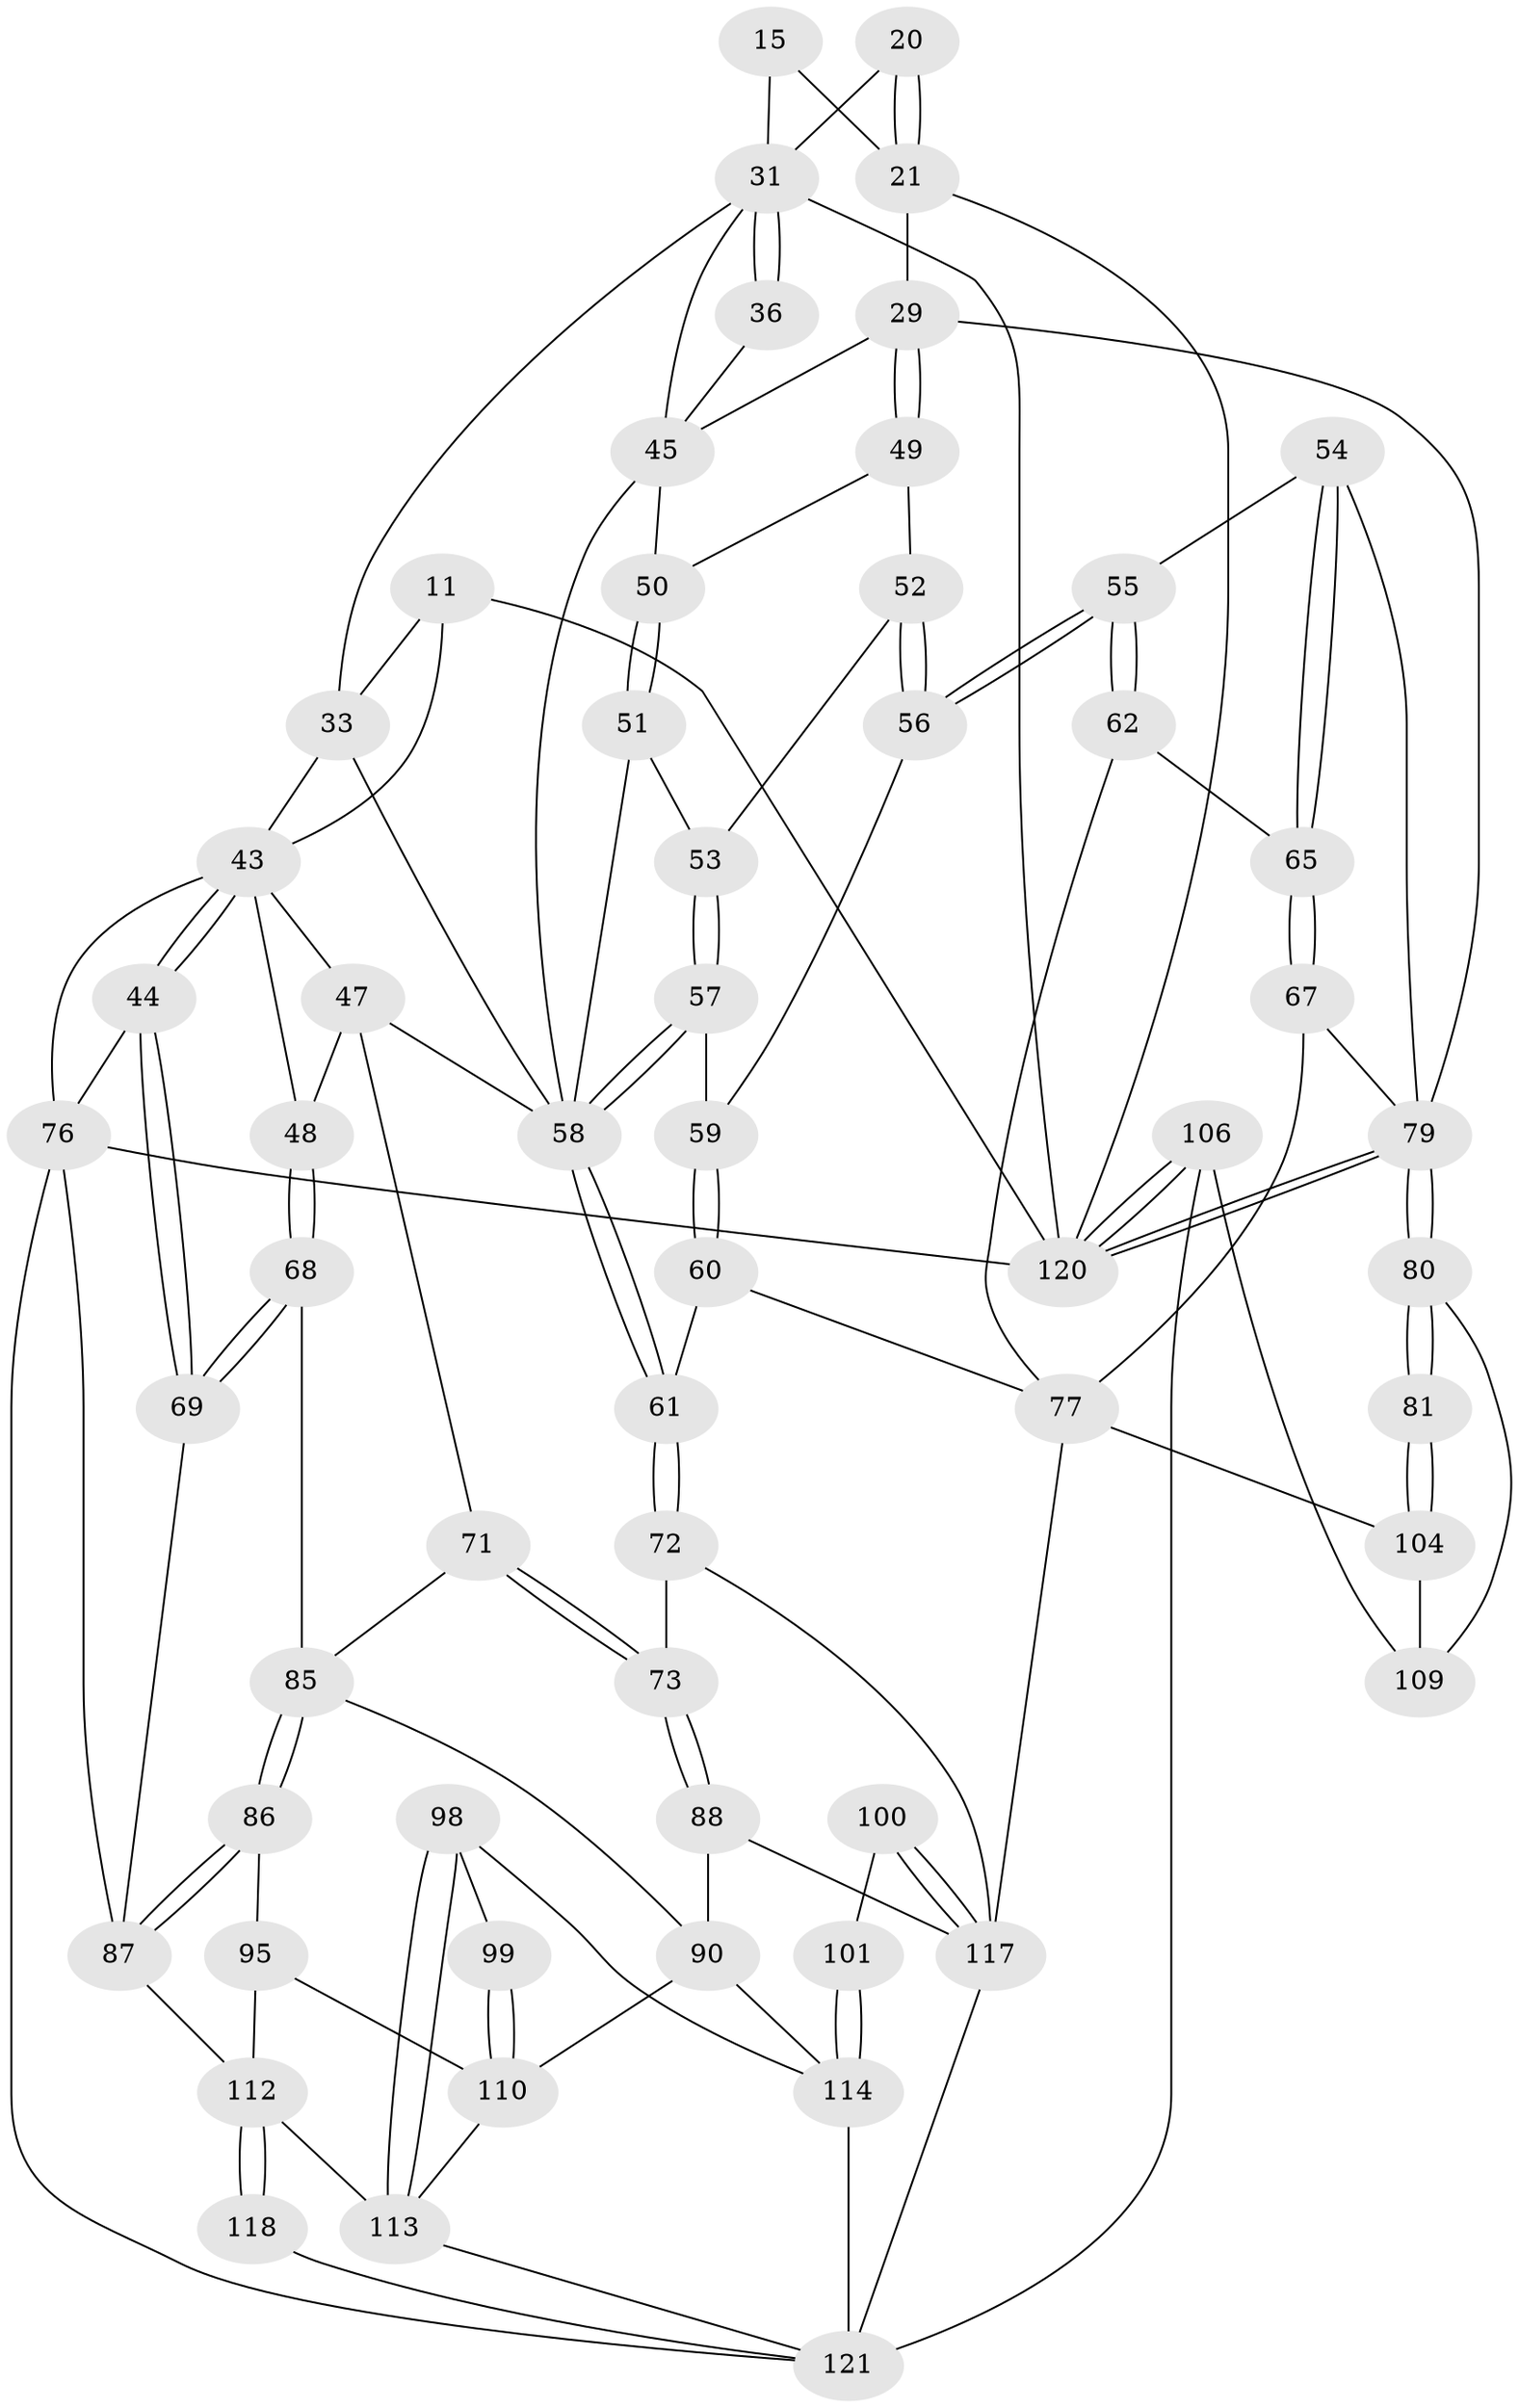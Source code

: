// original degree distribution, {3: 0.01652892561983471, 4: 0.2727272727272727, 6: 0.24793388429752067, 5: 0.4628099173553719}
// Generated by graph-tools (version 1.1) at 2025/05/03/04/25 22:05:48]
// undirected, 60 vertices, 136 edges
graph export_dot {
graph [start="1"]
  node [color=gray90,style=filled];
  11 [pos="+0.14799636977293493+0.13885928298287703",super="+10+9+5"];
  15 [pos="+0.5675807649531667+0.07115471130029347"];
  20 [pos="+0.7114981929632507+0.18904524556401536"];
  21 [pos="+0.6660174646124976+0.1273894533643646",super="+14+19"];
  29 [pos="+0.8764379068164722+0.35644583031618743",super="+28+18"];
  31 [pos="+0.7090623180298022+0.2582030032207727",super="+23+26"];
  33 [pos="+0.37978820888088655+0.38071985748231607",super="+27+25+8"];
  36 [pos="+0.5545209754077104+0.28152783254205355"];
  43 [pos="+0+0.3601560937379943",super="+42"];
  44 [pos="+0+0.36626301826374913"];
  45 [pos="+0.6767808773200712+0.3382836496520014",super="+38+30"];
  47 [pos="+0.13140385663433346+0.3262488770359905",super="+46"];
  48 [pos="+0.14295964137755576+0.48840075102191793"];
  49 [pos="+0.7314643366788499+0.42251554860593676"];
  50 [pos="+0.6855677121853949+0.36658511521193304"];
  51 [pos="+0.6430745045175754+0.43790561171252373"];
  52 [pos="+0.7299790554629315+0.4253143456195518"];
  53 [pos="+0.6529803040988778+0.4465184893173501"];
  54 [pos="+0.8925574618020109+0.47316589009843785"];
  55 [pos="+0.7696957314236988+0.5057183019641822"];
  56 [pos="+0.7343121484489964+0.4901638997322319"];
  57 [pos="+0.6605441377666529+0.48946318176670867"];
  58 [pos="+0.5835090914636866+0.5768836099405905",super="+40+39+41"];
  59 [pos="+0.7125115645785783+0.5027266445895548"];
  60 [pos="+0.6941677688989496+0.6029727727136363"];
  61 [pos="+0.5869332352590818+0.5852544713080973"];
  62 [pos="+0.7618019001946198+0.5678728147746476"];
  65 [pos="+0.8930364475152167+0.5271006373142824"];
  67 [pos="+0.9005659474774725+0.586136542587402"];
  68 [pos="+0.15054620928102194+0.49876726498148166"];
  69 [pos="+0+0.6798210597693485"];
  71 [pos="+0.35443489891143215+0.45747126281371686"];
  72 [pos="+0.5819321548640616+0.5992720218424743"];
  73 [pos="+0.5217705535217888+0.682742612836497"];
  76 [pos="+0+1",super="+37"];
  77 [pos="+0.7341120769557048+0.7481631625374856",super="+64+74"];
  79 [pos="+1+0.8394697938052126",super="+66+32"];
  80 [pos="+1+0.8157150429383477"];
  81 [pos="+1+0.8154095990343366"];
  85 [pos="+0.2770870036953067+0.6018207085613139",super="+70"];
  86 [pos="+0.24559095100695433+0.6514739189641701"];
  87 [pos="+0.01284212586598697+0.7551638780275742",super="+75"];
  88 [pos="+0.5148626040256025+0.6961436494886188"];
  90 [pos="+0.375615959885859+0.6752833635478609",super="+89"];
  95 [pos="+0.2520726539867061+0.703642341179001"];
  98 [pos="+0.4121862413324759+0.8098740000694002"];
  99 [pos="+0.4068347465977417+0.8080310927325629"];
  100 [pos="+0.5588099632769732+0.8280180511730312"];
  101 [pos="+0.5453639701692278+0.8258443598477953"];
  104 [pos="+0.8765214068646885+0.8072301802605507",super="+84+82"];
  106 [pos="+0.7238656846014802+1"];
  109 [pos="+0.8785141285825085+0.8940314704039354",super="+105"];
  110 [pos="+0.31312390996980416+0.859624098304355",super="+94+93"];
  112 [pos="+0.25198920904008293+0.9652413146246899",super="+102+103"];
  113 [pos="+0.40884662272260663+0.9247838253215678",super="+111"];
  114 [pos="+0.46621927155659537+0.8428682694092917",super="+97+96"];
  117 [pos="+0.5414060356932869+0.9454941248577754",super="+108+92"];
  118 [pos="+0.18550998717686326+1"];
  120 [pos="+1+1",super="+3+2+4"];
  121 [pos="+0.4811420208241169+1",super="+107+119+116+115"];
  11 -- 120 [weight=2];
  11 -- 33 [weight=2];
  11 -- 43;
  15 -- 21 [weight=2];
  15 -- 31;
  20 -- 21 [weight=2];
  20 -- 21;
  20 -- 31;
  21 -- 120;
  21 -- 29 [weight=2];
  29 -- 49;
  29 -- 49;
  29 -- 79 [weight=2];
  29 -- 45;
  31 -- 36 [weight=2];
  31 -- 36;
  31 -- 33 [weight=2];
  31 -- 120;
  31 -- 45;
  33 -- 58;
  33 -- 43;
  36 -- 45;
  43 -- 44;
  43 -- 44;
  43 -- 48;
  43 -- 76;
  43 -- 47;
  44 -- 69;
  44 -- 69;
  44 -- 76;
  45 -- 50;
  45 -- 58;
  47 -- 48;
  47 -- 71;
  47 -- 58;
  48 -- 68;
  48 -- 68;
  49 -- 50;
  49 -- 52;
  50 -- 51;
  50 -- 51;
  51 -- 53;
  51 -- 58;
  52 -- 53;
  52 -- 56;
  52 -- 56;
  53 -- 57;
  53 -- 57;
  54 -- 55;
  54 -- 65;
  54 -- 65;
  54 -- 79;
  55 -- 56;
  55 -- 56;
  55 -- 62;
  55 -- 62;
  56 -- 59;
  57 -- 58;
  57 -- 58;
  57 -- 59;
  58 -- 61;
  58 -- 61;
  59 -- 60;
  59 -- 60;
  60 -- 61;
  60 -- 77;
  61 -- 72;
  61 -- 72;
  62 -- 65;
  62 -- 77;
  65 -- 67;
  65 -- 67;
  67 -- 77;
  67 -- 79;
  68 -- 69;
  68 -- 69;
  68 -- 85;
  69 -- 87;
  71 -- 73;
  71 -- 73;
  71 -- 85;
  72 -- 73;
  72 -- 117;
  73 -- 88;
  73 -- 88;
  76 -- 120 [weight=2];
  76 -- 87;
  76 -- 121;
  77 -- 104 [weight=2];
  77 -- 117;
  79 -- 80;
  79 -- 80;
  79 -- 120 [weight=2];
  79 -- 120;
  80 -- 81;
  80 -- 81;
  80 -- 109;
  81 -- 104 [weight=2];
  81 -- 104;
  85 -- 86;
  85 -- 86;
  85 -- 90;
  86 -- 87;
  86 -- 87;
  86 -- 95;
  87 -- 112;
  88 -- 90;
  88 -- 117;
  90 -- 110;
  90 -- 114;
  95 -- 110;
  95 -- 112;
  98 -- 99;
  98 -- 113;
  98 -- 113;
  98 -- 114;
  99 -- 110 [weight=2];
  99 -- 110;
  100 -- 101;
  100 -- 117 [weight=2];
  100 -- 117;
  101 -- 114 [weight=2];
  101 -- 114;
  104 -- 109 [weight=2];
  106 -- 120;
  106 -- 120;
  106 -- 109;
  106 -- 121;
  110 -- 113;
  112 -- 118 [weight=2];
  112 -- 118;
  112 -- 113;
  113 -- 121;
  114 -- 121;
  117 -- 121 [weight=2];
  118 -- 121;
}
